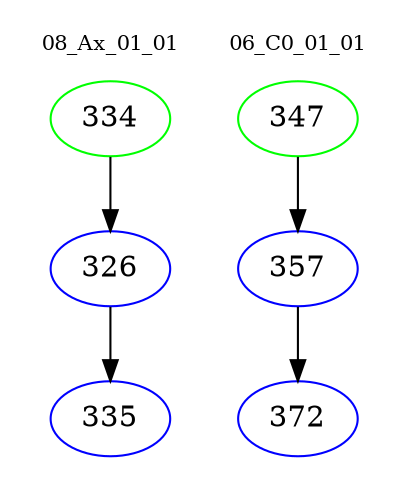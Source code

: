 digraph{
subgraph cluster_0 {
color = white
label = "08_Ax_01_01";
fontsize=10;
T0_334 [label="334", color="green"]
T0_334 -> T0_326 [color="black"]
T0_326 [label="326", color="blue"]
T0_326 -> T0_335 [color="black"]
T0_335 [label="335", color="blue"]
}
subgraph cluster_1 {
color = white
label = "06_C0_01_01";
fontsize=10;
T1_347 [label="347", color="green"]
T1_347 -> T1_357 [color="black"]
T1_357 [label="357", color="blue"]
T1_357 -> T1_372 [color="black"]
T1_372 [label="372", color="blue"]
}
}
